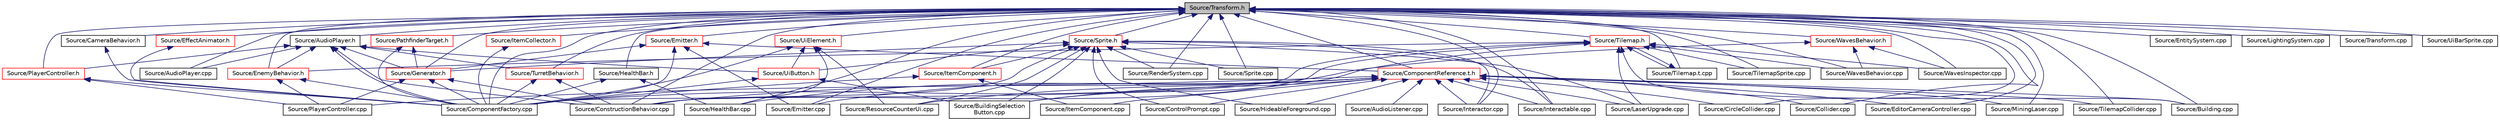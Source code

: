 digraph "Source/Transform.h"
{
 // LATEX_PDF_SIZE
  edge [fontname="Helvetica",fontsize="10",labelfontname="Helvetica",labelfontsize="10"];
  node [fontname="Helvetica",fontsize="10",shape=record];
  Node1 [label="Source/Transform.h",height=0.2,width=0.4,color="black", fillcolor="grey75", style="filled", fontcolor="black",tooltip="Transform."];
  Node1 -> Node2 [dir="back",color="midnightblue",fontsize="10",style="solid",fontname="Helvetica"];
  Node2 [label="Source/AudioPlayer.cpp",height=0.2,width=0.4,color="black", fillcolor="white", style="filled",URL="$AudioPlayer_8cpp.html",tooltip="Component that plays audio."];
  Node1 -> Node3 [dir="back",color="midnightblue",fontsize="10",style="solid",fontname="Helvetica"];
  Node3 [label="Source/AudioPlayer.h",height=0.2,width=0.4,color="black", fillcolor="white", style="filled",URL="$AudioPlayer_8h.html",tooltip="Component that plays audio."];
  Node3 -> Node2 [dir="back",color="midnightblue",fontsize="10",style="solid",fontname="Helvetica"];
  Node3 -> Node4 [dir="back",color="midnightblue",fontsize="10",style="solid",fontname="Helvetica"];
  Node4 [label="Source/ComponentFactory.cpp",height=0.2,width=0.4,color="black", fillcolor="white", style="filled",URL="$ComponentFactory_8cpp.html",tooltip="Definitions for the component factory class."];
  Node3 -> Node5 [dir="back",color="midnightblue",fontsize="10",style="solid",fontname="Helvetica"];
  Node5 [label="Source/ConstructionBehavior.cpp",height=0.2,width=0.4,color="black", fillcolor="white", style="filled",URL="$ConstructionBehavior_8cpp.html",tooltip="handles the construction of towers and modification of terrain"];
  Node3 -> Node6 [dir="back",color="midnightblue",fontsize="10",style="solid",fontname="Helvetica"];
  Node6 [label="Source/EnemyBehavior.h",height=0.2,width=0.4,color="red", fillcolor="white", style="filled",URL="$EnemyBehavior_8h_source.html",tooltip=" "];
  Node6 -> Node4 [dir="back",color="midnightblue",fontsize="10",style="solid",fontname="Helvetica"];
  Node6 -> Node8 [dir="back",color="midnightblue",fontsize="10",style="solid",fontname="Helvetica"];
  Node8 [label="Source/PlayerController.cpp",height=0.2,width=0.4,color="black", fillcolor="white", style="filled",URL="$PlayerController_8cpp.html",tooltip="PlayerController Behaviour Class."];
  Node3 -> Node10 [dir="back",color="midnightblue",fontsize="10",style="solid",fontname="Helvetica"];
  Node10 [label="Source/Generator.h",height=0.2,width=0.4,color="red", fillcolor="white", style="filled",URL="$Generator_8h_source.html",tooltip=" "];
  Node10 -> Node4 [dir="back",color="midnightblue",fontsize="10",style="solid",fontname="Helvetica"];
  Node10 -> Node5 [dir="back",color="midnightblue",fontsize="10",style="solid",fontname="Helvetica"];
  Node10 -> Node8 [dir="back",color="midnightblue",fontsize="10",style="solid",fontname="Helvetica"];
  Node3 -> Node11 [dir="back",color="midnightblue",fontsize="10",style="solid",fontname="Helvetica"];
  Node11 [label="Source/PlayerController.h",height=0.2,width=0.4,color="red", fillcolor="white", style="filled",URL="$PlayerController_8h.html",tooltip="PlayerController Behaviour Class."];
  Node11 -> Node4 [dir="back",color="midnightblue",fontsize="10",style="solid",fontname="Helvetica"];
  Node11 -> Node8 [dir="back",color="midnightblue",fontsize="10",style="solid",fontname="Helvetica"];
  Node3 -> Node13 [dir="back",color="midnightblue",fontsize="10",style="solid",fontname="Helvetica"];
  Node13 [label="Source/TurretBehavior.h",height=0.2,width=0.4,color="red", fillcolor="white", style="filled",URL="$TurretBehavior_8h_source.html",tooltip=" "];
  Node13 -> Node4 [dir="back",color="midnightblue",fontsize="10",style="solid",fontname="Helvetica"];
  Node13 -> Node5 [dir="back",color="midnightblue",fontsize="10",style="solid",fontname="Helvetica"];
  Node3 -> Node14 [dir="back",color="midnightblue",fontsize="10",style="solid",fontname="Helvetica"];
  Node14 [label="Source/UiButton.h",height=0.2,width=0.4,color="red", fillcolor="white", style="filled",URL="$UiButton_8h.html",tooltip="Ui Button that sends an event when clicked."];
  Node14 -> Node15 [dir="back",color="midnightblue",fontsize="10",style="solid",fontname="Helvetica"];
  Node15 [label="Source/BuildingSelection\lButton.cpp",height=0.2,width=0.4,color="black", fillcolor="white", style="filled",URL="$BuildingSelectionButton_8cpp.html",tooltip="button that selects which building the ConstructionManager should place"];
  Node14 -> Node4 [dir="back",color="midnightblue",fontsize="10",style="solid",fontname="Helvetica"];
  Node1 -> Node16 [dir="back",color="midnightblue",fontsize="10",style="solid",fontname="Helvetica"];
  Node16 [label="Source/Building.cpp",height=0.2,width=0.4,color="black", fillcolor="white", style="filled",URL="$Building_8cpp.html",tooltip="Building Component Class."];
  Node1 -> Node17 [dir="back",color="midnightblue",fontsize="10",style="solid",fontname="Helvetica"];
  Node17 [label="Source/CameraBehavior.h",height=0.2,width=0.4,color="black", fillcolor="white", style="filled",URL="$CameraBehavior_8h_source.html",tooltip=" "];
  Node17 -> Node4 [dir="back",color="midnightblue",fontsize="10",style="solid",fontname="Helvetica"];
  Node1 -> Node18 [dir="back",color="midnightblue",fontsize="10",style="solid",fontname="Helvetica"];
  Node18 [label="Source/CircleCollider.cpp",height=0.2,width=0.4,color="black", fillcolor="white", style="filled",URL="$CircleCollider_8cpp.html",tooltip="Circle-shaped collider."];
  Node1 -> Node19 [dir="back",color="midnightblue",fontsize="10",style="solid",fontname="Helvetica"];
  Node19 [label="Source/Collider.cpp",height=0.2,width=0.4,color="black", fillcolor="white", style="filled",URL="$Collider_8cpp.html",tooltip="Base component for detecting collisions."];
  Node1 -> Node4 [dir="back",color="midnightblue",fontsize="10",style="solid",fontname="Helvetica"];
  Node1 -> Node20 [dir="back",color="midnightblue",fontsize="10",style="solid",fontname="Helvetica"];
  Node20 [label="Source/ComponentReference.t.h",height=0.2,width=0.4,color="red", fillcolor="white", style="filled",URL="$ComponentReference_8t_8h.html",tooltip="a reference to a component in the scene"];
  Node20 -> Node21 [dir="back",color="midnightblue",fontsize="10",style="solid",fontname="Helvetica"];
  Node21 [label="Source/AudioListener.cpp",height=0.2,width=0.4,color="black", fillcolor="white", style="filled",URL="$AudioListener_8cpp.html",tooltip="Component that picks up spatial audio."];
  Node20 -> Node16 [dir="back",color="midnightblue",fontsize="10",style="solid",fontname="Helvetica"];
  Node20 -> Node15 [dir="back",color="midnightblue",fontsize="10",style="solid",fontname="Helvetica"];
  Node20 -> Node18 [dir="back",color="midnightblue",fontsize="10",style="solid",fontname="Helvetica"];
  Node20 -> Node19 [dir="back",color="midnightblue",fontsize="10",style="solid",fontname="Helvetica"];
  Node20 -> Node5 [dir="back",color="midnightblue",fontsize="10",style="solid",fontname="Helvetica"];
  Node20 -> Node22 [dir="back",color="midnightblue",fontsize="10",style="solid",fontname="Helvetica"];
  Node22 [label="Source/ControlPrompt.cpp",height=0.2,width=0.4,color="black", fillcolor="white", style="filled",URL="$ControlPrompt_8cpp.html",tooltip="Displays a control prompt for an ActionReference."];
  Node20 -> Node23 [dir="back",color="midnightblue",fontsize="10",style="solid",fontname="Helvetica"];
  Node23 [label="Source/EditorCameraController.cpp",height=0.2,width=0.4,color="black", fillcolor="white", style="filled",URL="$EditorCameraController_8cpp.html",tooltip="controls the camera while in the editor"];
  Node20 -> Node24 [dir="back",color="midnightblue",fontsize="10",style="solid",fontname="Helvetica"];
  Node24 [label="Source/Emitter.cpp",height=0.2,width=0.4,color="black", fillcolor="white", style="filled",URL="$Emitter_8cpp.html",tooltip="Controls timing of particle emissions, and their init data."];
  Node20 -> Node25 [dir="back",color="midnightblue",fontsize="10",style="solid",fontname="Helvetica"];
  Node25 [label="Source/HealthBar.cpp",height=0.2,width=0.4,color="black", fillcolor="white", style="filled",URL="$HealthBar_8cpp.html",tooltip="health bar UI that displays offset from an Entity with a Health component"];
  Node20 -> Node26 [dir="back",color="midnightblue",fontsize="10",style="solid",fontname="Helvetica"];
  Node26 [label="Source/HideableForeground.cpp",height=0.2,width=0.4,color="black", fillcolor="white", style="filled",URL="$HideableForeground_8cpp.html",tooltip="Component that hides an attached Sprite when it overlaps something."];
  Node20 -> Node27 [dir="back",color="midnightblue",fontsize="10",style="solid",fontname="Helvetica"];
  Node27 [label="Source/Interactable.cpp",height=0.2,width=0.4,color="black", fillcolor="white", style="filled",URL="$Interactable_8cpp.html",tooltip="Component which can be interacted with by pressing a button when nearby."];
  Node20 -> Node28 [dir="back",color="midnightblue",fontsize="10",style="solid",fontname="Helvetica"];
  Node28 [label="Source/Interactor.cpp",height=0.2,width=0.4,color="black", fillcolor="white", style="filled",URL="$Interactor_8cpp.html",tooltip="Behavior that can interact with nearby Interactable Components."];
  Node20 -> Node29 [dir="back",color="midnightblue",fontsize="10",style="solid",fontname="Helvetica"];
  Node29 [label="Source/ItemComponent.cpp",height=0.2,width=0.4,color="black", fillcolor="white", style="filled",URL="$ItemComponent_8cpp.html",tooltip="Item in the world that can be picked up."];
  Node20 -> Node30 [dir="back",color="midnightblue",fontsize="10",style="solid",fontname="Helvetica"];
  Node30 [label="Source/LaserUpgrade.cpp",height=0.2,width=0.4,color="black", fillcolor="white", style="filled",URL="$LaserUpgrade_8cpp.html",tooltip="collectable upgrade to the player's MiningLaser"];
  Node20 -> Node31 [dir="back",color="midnightblue",fontsize="10",style="solid",fontname="Helvetica"];
  Node31 [label="Source/MiningLaser.cpp",height=0.2,width=0.4,color="black", fillcolor="white", style="filled",URL="$MiningLaser_8cpp.html",tooltip="Digging laser controllable by an entity."];
  Node20 -> Node8 [dir="back",color="midnightblue",fontsize="10",style="solid",fontname="Helvetica"];
  Node20 -> Node32 [dir="back",color="midnightblue",fontsize="10",style="solid",fontname="Helvetica"];
  Node32 [label="Source/ResourceCounterUi.cpp",height=0.2,width=0.4,color="black", fillcolor="white", style="filled",URL="$ResourceCounterUi_8cpp.html",tooltip="Ui Component that displays a resource sprite and a count."];
  Node20 -> Node37 [dir="back",color="midnightblue",fontsize="10",style="solid",fontname="Helvetica"];
  Node37 [label="Source/TilemapCollider.cpp",height=0.2,width=0.4,color="black", fillcolor="white", style="filled",URL="$TilemapCollider_8cpp.html",tooltip="tilemap collider"];
  Node1 -> Node5 [dir="back",color="midnightblue",fontsize="10",style="solid",fontname="Helvetica"];
  Node1 -> Node23 [dir="back",color="midnightblue",fontsize="10",style="solid",fontname="Helvetica"];
  Node1 -> Node41 [dir="back",color="midnightblue",fontsize="10",style="solid",fontname="Helvetica"];
  Node41 [label="Source/EffectAnimator.h",height=0.2,width=0.4,color="red", fillcolor="white", style="filled",URL="$EffectAnimator_8h.html",tooltip="Component that animates a Transform's matrix."];
  Node41 -> Node4 [dir="back",color="midnightblue",fontsize="10",style="solid",fontname="Helvetica"];
  Node1 -> Node24 [dir="back",color="midnightblue",fontsize="10",style="solid",fontname="Helvetica"];
  Node1 -> Node43 [dir="back",color="midnightblue",fontsize="10",style="solid",fontname="Helvetica"];
  Node43 [label="Source/Emitter.h",height=0.2,width=0.4,color="red", fillcolor="white", style="filled",URL="$Emitter_8h.html",tooltip="Controls timing of particle emissions, and their init data."];
  Node43 -> Node4 [dir="back",color="midnightblue",fontsize="10",style="solid",fontname="Helvetica"];
  Node43 -> Node20 [dir="back",color="midnightblue",fontsize="10",style="solid",fontname="Helvetica"];
  Node43 -> Node24 [dir="back",color="midnightblue",fontsize="10",style="solid",fontname="Helvetica"];
  Node43 -> Node10 [dir="back",color="midnightblue",fontsize="10",style="solid",fontname="Helvetica"];
  Node1 -> Node6 [dir="back",color="midnightblue",fontsize="10",style="solid",fontname="Helvetica"];
  Node1 -> Node46 [dir="back",color="midnightblue",fontsize="10",style="solid",fontname="Helvetica"];
  Node46 [label="Source/EntitySystem.cpp",height=0.2,width=0.4,color="black", fillcolor="white", style="filled",URL="$EntitySystem_8cpp.html",tooltip="System that manages the storing and handling of Entities."];
  Node1 -> Node10 [dir="back",color="midnightblue",fontsize="10",style="solid",fontname="Helvetica"];
  Node1 -> Node25 [dir="back",color="midnightblue",fontsize="10",style="solid",fontname="Helvetica"];
  Node1 -> Node47 [dir="back",color="midnightblue",fontsize="10",style="solid",fontname="Helvetica"];
  Node47 [label="Source/HealthBar.h",height=0.2,width=0.4,color="black", fillcolor="white", style="filled",URL="$HealthBar_8h.html",tooltip="health bar UI that displays offset from an Entity with a Health component"];
  Node47 -> Node4 [dir="back",color="midnightblue",fontsize="10",style="solid",fontname="Helvetica"];
  Node47 -> Node25 [dir="back",color="midnightblue",fontsize="10",style="solid",fontname="Helvetica"];
  Node1 -> Node27 [dir="back",color="midnightblue",fontsize="10",style="solid",fontname="Helvetica"];
  Node1 -> Node28 [dir="back",color="midnightblue",fontsize="10",style="solid",fontname="Helvetica"];
  Node1 -> Node48 [dir="back",color="midnightblue",fontsize="10",style="solid",fontname="Helvetica"];
  Node48 [label="Source/ItemCollector.h",height=0.2,width=0.4,color="red", fillcolor="white", style="filled",URL="$ItemCollector_8h.html",tooltip="Component that attracts and collects item entities in the world."];
  Node48 -> Node4 [dir="back",color="midnightblue",fontsize="10",style="solid",fontname="Helvetica"];
  Node1 -> Node50 [dir="back",color="midnightblue",fontsize="10",style="solid",fontname="Helvetica"];
  Node50 [label="Source/ItemComponent.h",height=0.2,width=0.4,color="red", fillcolor="white", style="filled",URL="$ItemComponent_8h.html",tooltip="Item in the world that can be picked up."];
  Node50 -> Node4 [dir="back",color="midnightblue",fontsize="10",style="solid",fontname="Helvetica"];
  Node50 -> Node29 [dir="back",color="midnightblue",fontsize="10",style="solid",fontname="Helvetica"];
  Node1 -> Node51 [dir="back",color="midnightblue",fontsize="10",style="solid",fontname="Helvetica"];
  Node51 [label="Source/LightingSystem.cpp",height=0.2,width=0.4,color="black", fillcolor="white", style="filled",URL="$LightingSystem_8cpp.html",tooltip="Renders lights in the scene."];
  Node1 -> Node31 [dir="back",color="midnightblue",fontsize="10",style="solid",fontname="Helvetica"];
  Node1 -> Node52 [dir="back",color="midnightblue",fontsize="10",style="solid",fontname="Helvetica"];
  Node52 [label="Source/PathfinderTarget.h",height=0.2,width=0.4,color="red", fillcolor="white", style="filled",URL="$PathfinderTarget_8h.html",tooltip="Marks parent entity as a target for the enemies."];
  Node52 -> Node4 [dir="back",color="midnightblue",fontsize="10",style="solid",fontname="Helvetica"];
  Node52 -> Node10 [dir="back",color="midnightblue",fontsize="10",style="solid",fontname="Helvetica"];
  Node1 -> Node11 [dir="back",color="midnightblue",fontsize="10",style="solid",fontname="Helvetica"];
  Node1 -> Node58 [dir="back",color="midnightblue",fontsize="10",style="solid",fontname="Helvetica"];
  Node58 [label="Source/RenderSystem.cpp",height=0.2,width=0.4,color="black", fillcolor="white", style="filled",URL="$RenderSystem_8cpp.html",tooltip="System responsible for drawing sprites and basic shapes."];
  Node1 -> Node59 [dir="back",color="midnightblue",fontsize="10",style="solid",fontname="Helvetica"];
  Node59 [label="Source/Sprite.cpp",height=0.2,width=0.4,color="black", fillcolor="white", style="filled",URL="$Sprite_8cpp.html",tooltip="Implementation of Sprite component."];
  Node1 -> Node60 [dir="back",color="midnightblue",fontsize="10",style="solid",fontname="Helvetica"];
  Node60 [label="Source/Sprite.h",height=0.2,width=0.4,color="red", fillcolor="white", style="filled",URL="$Sprite_8h_source.html",tooltip=" "];
  Node60 -> Node15 [dir="back",color="midnightblue",fontsize="10",style="solid",fontname="Helvetica"];
  Node60 -> Node5 [dir="back",color="midnightblue",fontsize="10",style="solid",fontname="Helvetica"];
  Node60 -> Node22 [dir="back",color="midnightblue",fontsize="10",style="solid",fontname="Helvetica"];
  Node60 -> Node10 [dir="back",color="midnightblue",fontsize="10",style="solid",fontname="Helvetica"];
  Node60 -> Node26 [dir="back",color="midnightblue",fontsize="10",style="solid",fontname="Helvetica"];
  Node60 -> Node27 [dir="back",color="midnightblue",fontsize="10",style="solid",fontname="Helvetica"];
  Node60 -> Node28 [dir="back",color="midnightblue",fontsize="10",style="solid",fontname="Helvetica"];
  Node60 -> Node50 [dir="back",color="midnightblue",fontsize="10",style="solid",fontname="Helvetica"];
  Node60 -> Node30 [dir="back",color="midnightblue",fontsize="10",style="solid",fontname="Helvetica"];
  Node60 -> Node58 [dir="back",color="midnightblue",fontsize="10",style="solid",fontname="Helvetica"];
  Node60 -> Node32 [dir="back",color="midnightblue",fontsize="10",style="solid",fontname="Helvetica"];
  Node60 -> Node59 [dir="back",color="midnightblue",fontsize="10",style="solid",fontname="Helvetica"];
  Node60 -> Node14 [dir="back",color="midnightblue",fontsize="10",style="solid",fontname="Helvetica"];
  Node1 -> Node73 [dir="back",color="midnightblue",fontsize="10",style="solid",fontname="Helvetica"];
  Node73 [label="Source/Tilemap.h",height=0.2,width=0.4,color="red", fillcolor="white", style="filled",URL="$Tilemap_8h.html",tooltip="Tilemap component - loads and manages a tilemap array."];
  Node73 -> Node16 [dir="back",color="midnightblue",fontsize="10",style="solid",fontname="Helvetica"];
  Node73 -> Node15 [dir="back",color="midnightblue",fontsize="10",style="solid",fontname="Helvetica"];
  Node73 -> Node4 [dir="back",color="midnightblue",fontsize="10",style="solid",fontname="Helvetica"];
  Node73 -> Node5 [dir="back",color="midnightblue",fontsize="10",style="solid",fontname="Helvetica"];
  Node73 -> Node6 [dir="back",color="midnightblue",fontsize="10",style="solid",fontname="Helvetica"];
  Node73 -> Node30 [dir="back",color="midnightblue",fontsize="10",style="solid",fontname="Helvetica"];
  Node73 -> Node77 [dir="back",color="midnightblue",fontsize="10",style="solid",fontname="Helvetica"];
  Node77 [label="Source/Tilemap.t.cpp",height=0.2,width=0.4,color="black", fillcolor="white", style="filled",URL="$Tilemap_8t_8cpp.html",tooltip="Tilemap component - loads and manages a tilemap array."];
  Node77 -> Node73 [dir="back",color="midnightblue",fontsize="10",style="solid",fontname="Helvetica"];
  Node73 -> Node71 [dir="back",color="midnightblue",fontsize="10",style="solid",fontname="Helvetica"];
  Node71 [label="Source/TilemapSprite.cpp",height=0.2,width=0.4,color="black", fillcolor="white", style="filled",URL="$TilemapSprite_8cpp.html",tooltip="A version of Sprite specifically for rendering tiles."];
  Node73 -> Node63 [dir="back",color="midnightblue",fontsize="10",style="solid",fontname="Helvetica"];
  Node63 [label="Source/WavesBehavior.cpp",height=0.2,width=0.4,color="black", fillcolor="white", style="filled",URL="$WavesBehavior_8cpp.html",tooltip="Definitions for wave and spawning behavior."];
  Node73 -> Node64 [dir="back",color="midnightblue",fontsize="10",style="solid",fontname="Helvetica"];
  Node64 [label="Source/WavesInspector.cpp",height=0.2,width=0.4,color="black", fillcolor="white", style="filled",URL="$WavesInspector_8cpp.html",tooltip="Definitions for wave and spawning editing in game."];
  Node1 -> Node77 [dir="back",color="midnightblue",fontsize="10",style="solid",fontname="Helvetica"];
  Node1 -> Node37 [dir="back",color="midnightblue",fontsize="10",style="solid",fontname="Helvetica"];
  Node1 -> Node71 [dir="back",color="midnightblue",fontsize="10",style="solid",fontname="Helvetica"];
  Node1 -> Node81 [dir="back",color="midnightblue",fontsize="10",style="solid",fontname="Helvetica"];
  Node81 [label="Source/Transform.cpp",height=0.2,width=0.4,color="black", fillcolor="white", style="filled",URL="$Transform_8cpp.html",tooltip="Function definitions for the Transform class."];
  Node1 -> Node13 [dir="back",color="midnightblue",fontsize="10",style="solid",fontname="Helvetica"];
  Node1 -> Node82 [dir="back",color="midnightblue",fontsize="10",style="solid",fontname="Helvetica"];
  Node82 [label="Source/UiBarSprite.cpp",height=0.2,width=0.4,color="black", fillcolor="white", style="filled",URL="$UiBarSprite_8cpp.html",tooltip="sprite that renders a ui bar"];
  Node1 -> Node83 [dir="back",color="midnightblue",fontsize="10",style="solid",fontname="Helvetica"];
  Node83 [label="Source/UiElement.h",height=0.2,width=0.4,color="red", fillcolor="white", style="filled",URL="$UiElement_8h.html",tooltip="Ui element component."];
  Node83 -> Node4 [dir="back",color="midnightblue",fontsize="10",style="solid",fontname="Helvetica"];
  Node83 -> Node5 [dir="back",color="midnightblue",fontsize="10",style="solid",fontname="Helvetica"];
  Node83 -> Node32 [dir="back",color="midnightblue",fontsize="10",style="solid",fontname="Helvetica"];
  Node83 -> Node14 [dir="back",color="midnightblue",fontsize="10",style="solid",fontname="Helvetica"];
  Node1 -> Node63 [dir="back",color="midnightblue",fontsize="10",style="solid",fontname="Helvetica"];
  Node1 -> Node84 [dir="back",color="midnightblue",fontsize="10",style="solid",fontname="Helvetica"];
  Node84 [label="Source/WavesBehavior.h",height=0.2,width=0.4,color="red", fillcolor="white", style="filled",URL="$WavesBehavior_8h_source.html",tooltip=" "];
  Node84 -> Node4 [dir="back",color="midnightblue",fontsize="10",style="solid",fontname="Helvetica"];
  Node84 -> Node63 [dir="back",color="midnightblue",fontsize="10",style="solid",fontname="Helvetica"];
  Node84 -> Node64 [dir="back",color="midnightblue",fontsize="10",style="solid",fontname="Helvetica"];
  Node1 -> Node64 [dir="back",color="midnightblue",fontsize="10",style="solid",fontname="Helvetica"];
}
